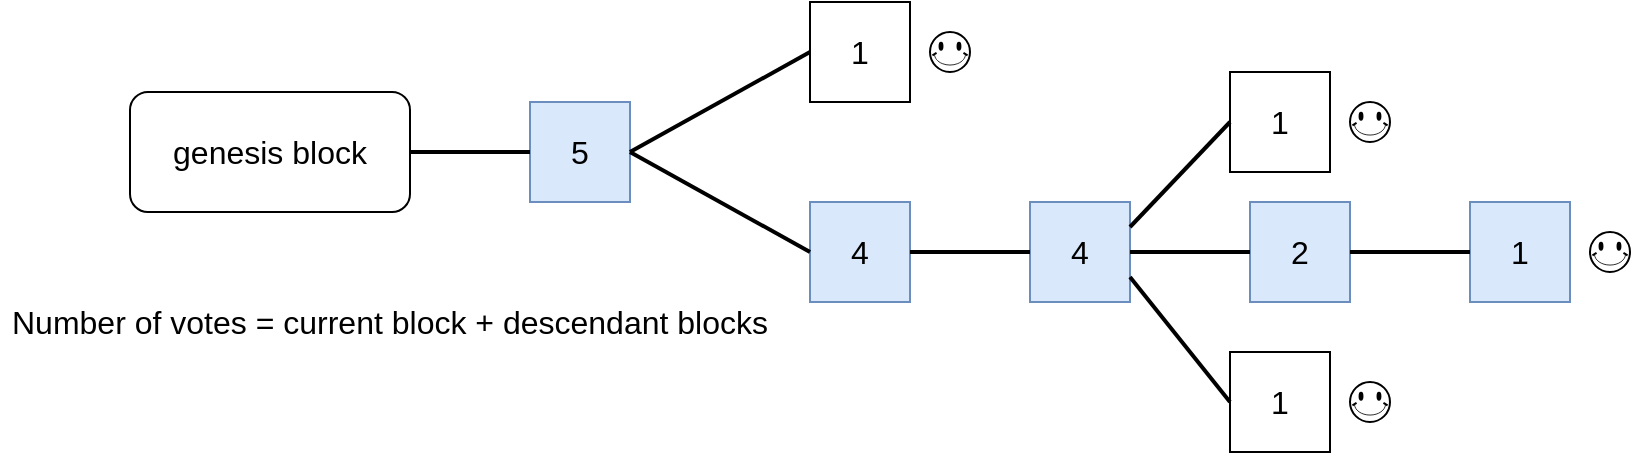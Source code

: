 <mxfile version="20.4.0" type="github"><diagram id="pGm6MjmUJyYkasZbrODY" name="Page-1"><mxGraphModel dx="1426" dy="794" grid="1" gridSize="10" guides="1" tooltips="1" connect="1" arrows="1" fold="1" page="1" pageScale="1" pageWidth="850" pageHeight="1100" math="0" shadow="0"><root><mxCell id="0"/><mxCell id="1" parent="0"/><mxCell id="HDcylkz4XKt1juwoc_Es-1" value="&lt;font style=&quot;font-size: 16px;&quot;&gt;genesis block&lt;/font&gt;" style="rounded=1;whiteSpace=wrap;html=1;" parent="1" vertex="1"><mxGeometry x="100" y="290" width="140" height="60" as="geometry"/></mxCell><mxCell id="HDcylkz4XKt1juwoc_Es-4" value="5" style="whiteSpace=wrap;html=1;aspect=fixed;fontSize=16;fillColor=#dae8fc;strokeColor=#6c8ebf;" parent="1" vertex="1"><mxGeometry x="300" y="295" width="50" height="50" as="geometry"/></mxCell><mxCell id="HDcylkz4XKt1juwoc_Es-5" value="1" style="whiteSpace=wrap;html=1;aspect=fixed;fontSize=16;" parent="1" vertex="1"><mxGeometry x="440" y="245" width="50" height="50" as="geometry"/></mxCell><mxCell id="HDcylkz4XKt1juwoc_Es-6" value="4" style="whiteSpace=wrap;html=1;aspect=fixed;fontSize=16;fillColor=#dae8fc;strokeColor=#6c8ebf;" parent="1" vertex="1"><mxGeometry x="440" y="345" width="50" height="50" as="geometry"/></mxCell><mxCell id="HDcylkz4XKt1juwoc_Es-9" value="" style="endArrow=none;html=1;rounded=0;fontSize=16;strokeWidth=2;exitX=1;exitY=0.5;exitDx=0;exitDy=0;entryX=0;entryY=0.5;entryDx=0;entryDy=0;" parent="1" source="HDcylkz4XKt1juwoc_Es-1" target="HDcylkz4XKt1juwoc_Es-4" edge="1"><mxGeometry width="50" height="50" relative="1" as="geometry"><mxPoint x="400" y="430" as="sourcePoint"/><mxPoint x="450" y="380" as="targetPoint"/></mxGeometry></mxCell><mxCell id="HDcylkz4XKt1juwoc_Es-10" value="" style="endArrow=none;html=1;rounded=0;fontSize=16;strokeWidth=2;exitX=1;exitY=0.5;exitDx=0;exitDy=0;entryX=0;entryY=0.5;entryDx=0;entryDy=0;" parent="1" source="HDcylkz4XKt1juwoc_Es-4" target="HDcylkz4XKt1juwoc_Es-5" edge="1"><mxGeometry width="50" height="50" relative="1" as="geometry"><mxPoint x="250" y="330" as="sourcePoint"/><mxPoint x="310" y="330" as="targetPoint"/></mxGeometry></mxCell><mxCell id="HDcylkz4XKt1juwoc_Es-11" value="" style="endArrow=none;html=1;rounded=0;fontSize=16;strokeWidth=2;exitX=1;exitY=0.5;exitDx=0;exitDy=0;entryX=0;entryY=0.5;entryDx=0;entryDy=0;" parent="1" source="HDcylkz4XKt1juwoc_Es-4" target="HDcylkz4XKt1juwoc_Es-6" edge="1"><mxGeometry width="50" height="50" relative="1" as="geometry"><mxPoint x="360" y="330" as="sourcePoint"/><mxPoint x="450" y="280" as="targetPoint"/></mxGeometry></mxCell><mxCell id="HDcylkz4XKt1juwoc_Es-23" value="2" style="whiteSpace=wrap;html=1;aspect=fixed;fontSize=16;fillColor=#dae8fc;strokeColor=#6c8ebf;" parent="1" vertex="1"><mxGeometry x="660" y="345" width="50" height="50" as="geometry"/></mxCell><mxCell id="HDcylkz4XKt1juwoc_Es-24" value="4" style="whiteSpace=wrap;html=1;aspect=fixed;fontSize=16;fillColor=#dae8fc;strokeColor=#6c8ebf;" parent="1" vertex="1"><mxGeometry x="550" y="345" width="50" height="50" as="geometry"/></mxCell><mxCell id="HDcylkz4XKt1juwoc_Es-25" value="1" style="whiteSpace=wrap;html=1;aspect=fixed;fontSize=16;fillColor=#dae8fc;strokeColor=#6c8ebf;" parent="1" vertex="1"><mxGeometry x="770" y="345" width="50" height="50" as="geometry"/></mxCell><mxCell id="HDcylkz4XKt1juwoc_Es-26" value="1" style="whiteSpace=wrap;html=1;aspect=fixed;fontSize=16;" parent="1" vertex="1"><mxGeometry x="650" y="280" width="50" height="50" as="geometry"/></mxCell><mxCell id="HDcylkz4XKt1juwoc_Es-27" value="1" style="whiteSpace=wrap;html=1;aspect=fixed;fontSize=16;" parent="1" vertex="1"><mxGeometry x="650" y="420" width="50" height="50" as="geometry"/></mxCell><mxCell id="HDcylkz4XKt1juwoc_Es-28" value="" style="endArrow=none;html=1;rounded=0;fontSize=16;strokeWidth=2;exitX=1;exitY=0.5;exitDx=0;exitDy=0;entryX=0;entryY=0.5;entryDx=0;entryDy=0;" parent="1" source="HDcylkz4XKt1juwoc_Es-6" target="HDcylkz4XKt1juwoc_Es-24" edge="1"><mxGeometry width="50" height="50" relative="1" as="geometry"><mxPoint x="360" y="330" as="sourcePoint"/><mxPoint x="450" y="380" as="targetPoint"/></mxGeometry></mxCell><mxCell id="HDcylkz4XKt1juwoc_Es-29" value="" style="endArrow=none;html=1;rounded=0;fontSize=16;strokeWidth=2;exitX=1;exitY=0.5;exitDx=0;exitDy=0;entryX=0;entryY=0.5;entryDx=0;entryDy=0;" parent="1" source="HDcylkz4XKt1juwoc_Es-24" target="HDcylkz4XKt1juwoc_Es-23" edge="1"><mxGeometry width="50" height="50" relative="1" as="geometry"><mxPoint x="500" y="380" as="sourcePoint"/><mxPoint x="560" y="380" as="targetPoint"/></mxGeometry></mxCell><mxCell id="HDcylkz4XKt1juwoc_Es-30" value="" style="endArrow=none;html=1;rounded=0;fontSize=16;strokeWidth=2;exitX=1;exitY=0.5;exitDx=0;exitDy=0;entryX=0;entryY=0.5;entryDx=0;entryDy=0;" parent="1" source="HDcylkz4XKt1juwoc_Es-23" target="HDcylkz4XKt1juwoc_Es-25" edge="1"><mxGeometry width="50" height="50" relative="1" as="geometry"><mxPoint x="610" y="380" as="sourcePoint"/><mxPoint x="670" y="380" as="targetPoint"/></mxGeometry></mxCell><mxCell id="HDcylkz4XKt1juwoc_Es-31" value="" style="endArrow=none;html=1;rounded=0;fontSize=16;strokeWidth=2;exitX=1;exitY=0.25;exitDx=0;exitDy=0;entryX=0;entryY=0.5;entryDx=0;entryDy=0;" parent="1" source="HDcylkz4XKt1juwoc_Es-24" target="HDcylkz4XKt1juwoc_Es-26" edge="1"><mxGeometry width="50" height="50" relative="1" as="geometry"><mxPoint x="610" y="380" as="sourcePoint"/><mxPoint x="670" y="380" as="targetPoint"/></mxGeometry></mxCell><mxCell id="HDcylkz4XKt1juwoc_Es-32" value="" style="endArrow=none;html=1;rounded=0;fontSize=16;strokeWidth=2;exitX=1;exitY=0.75;exitDx=0;exitDy=0;entryX=0;entryY=0.5;entryDx=0;entryDy=0;" parent="1" source="HDcylkz4XKt1juwoc_Es-24" target="HDcylkz4XKt1juwoc_Es-27" edge="1"><mxGeometry width="50" height="50" relative="1" as="geometry"><mxPoint x="610" y="367.5" as="sourcePoint"/><mxPoint x="660" y="315" as="targetPoint"/></mxGeometry></mxCell><mxCell id="vtJ6mxMF6EGgL7DXIKE6-2" value="" style="verticalLabelPosition=bottom;verticalAlign=top;html=1;shape=mxgraph.basic.smiley" parent="1" vertex="1"><mxGeometry x="500" y="260" width="20" height="20" as="geometry"/></mxCell><mxCell id="vtJ6mxMF6EGgL7DXIKE6-3" value="" style="verticalLabelPosition=bottom;verticalAlign=top;html=1;shape=mxgraph.basic.smiley" parent="1" vertex="1"><mxGeometry x="710" y="295" width="20" height="20" as="geometry"/></mxCell><mxCell id="vtJ6mxMF6EGgL7DXIKE6-4" value="" style="verticalLabelPosition=bottom;verticalAlign=top;html=1;shape=mxgraph.basic.smiley" parent="1" vertex="1"><mxGeometry x="830" y="360" width="20" height="20" as="geometry"/></mxCell><mxCell id="vtJ6mxMF6EGgL7DXIKE6-5" value="" style="verticalLabelPosition=bottom;verticalAlign=top;html=1;shape=mxgraph.basic.smiley" parent="1" vertex="1"><mxGeometry x="710" y="435" width="20" height="20" as="geometry"/></mxCell><mxCell id="vtJ6mxMF6EGgL7DXIKE6-6" value="&lt;font style=&quot;font-size: 16px;&quot;&gt;Number of votes = current block + descendant blocks&lt;/font&gt;" style="text;html=1;strokeColor=none;fillColor=none;align=center;verticalAlign=middle;whiteSpace=wrap;rounded=0;" parent="1" vertex="1"><mxGeometry x="35" y="370" width="390" height="70" as="geometry"/></mxCell></root></mxGraphModel></diagram></mxfile>
